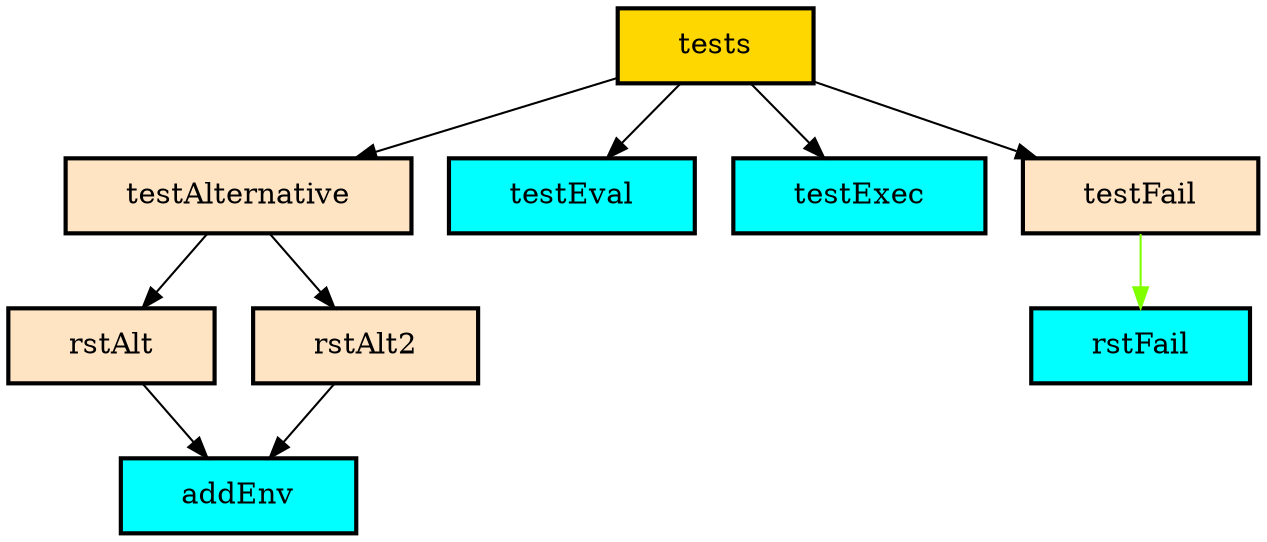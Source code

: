 digraph "Diagram of: Snap.Snaplet.Internal.RST.Tests" {
    node [margin="0.4,0.1"
         ,style=filled];
    1 [label=addEnv
      ,shape=box
      ,fillcolor=cyan
      ,style="filled,bold"];
    2 [label=rstAlt
      ,shape=box
      ,fillcolor=bisque
      ,style="filled,bold"];
    3 [label=rstAlt2
      ,shape=box
      ,fillcolor=bisque
      ,style="filled,bold"];
    4 [label=rstFail
      ,shape=box
      ,fillcolor=cyan
      ,style="filled,bold"];
    5 [label=testAlternative
      ,shape=box
      ,fillcolor=bisque
      ,style="filled,bold"];
    6 [label=testEval
      ,shape=box
      ,fillcolor=cyan
      ,style="filled,bold"];
    7 [label=testExec
      ,shape=box
      ,fillcolor=cyan
      ,style="filled,bold"];
    8 [label=testFail
      ,shape=box
      ,fillcolor=bisque
      ,style="filled,bold"];
    9 [label=tests
      ,shape=box
      ,fillcolor=gold
      ,style="filled,bold"];
    2 -> 1 [penwidth=1,color=black];
    3 -> 1 [penwidth=1,color=black];
    5 -> 2 [penwidth=1,color=black];
    5 -> 3 [penwidth=1,color=black];
    8 -> 4 [penwidth=1
           ,color=chartreuse];
    9 -> 5 [penwidth=1,color=black];
    9 -> 6 [penwidth=1,color=black];
    9 -> 7 [penwidth=1,color=black];
    9 -> 8 [penwidth=1,color=black];
}
